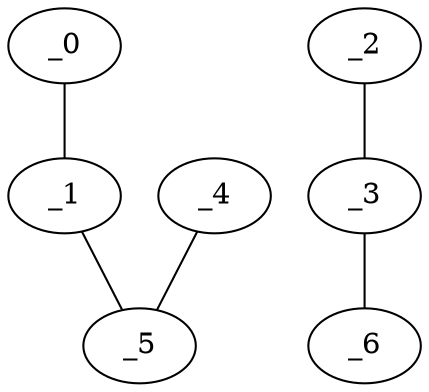graph HP1_0122 {
	_0	 [x="1.80105",
		y="3.31551"];
	_1	 [x="1.0047",
		y="0.645784"];
	_0 -- _1;
	_5	 [x="2.73292",
		y="1.95058"];
	_1 -- _5;
	_2	 [x="2.20429",
		y="1.3055"];
	_3	 [x="2.05",
		y="2.86"];
	_2 -- _3;
	_6	 [x="0.410583",
		y="0.795607"];
	_3 -- _6;
	_4	 [x="0.688112",
		y="1.61827"];
	_4 -- _5;
}

